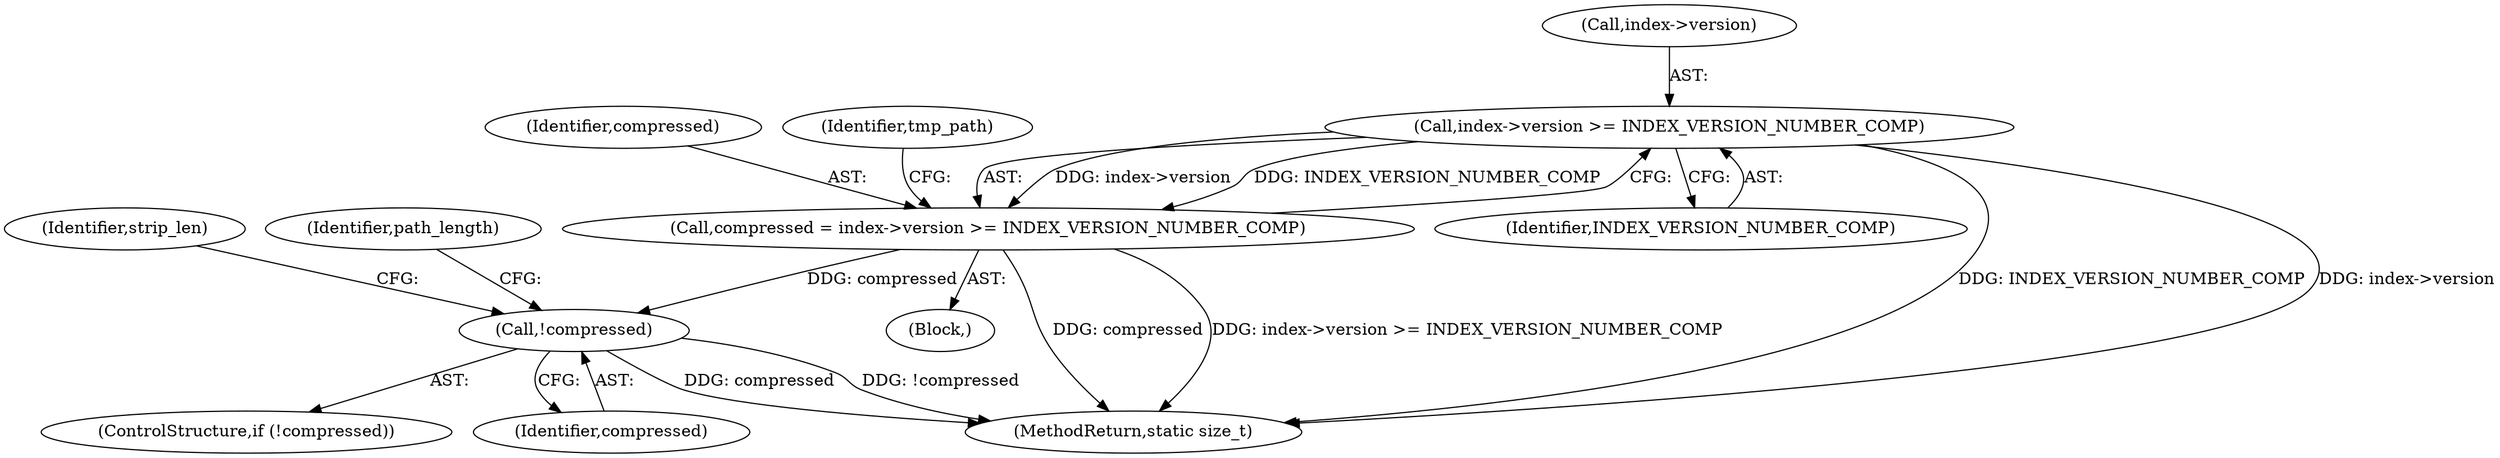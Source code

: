 digraph "0_libgit2_58a6fe94cb851f71214dbefac3f9bffee437d6fe_0@pointer" {
"1000119" [label="(Call,index->version >= INDEX_VERSION_NUMBER_COMP)"];
"1000117" [label="(Call,compressed = index->version >= INDEX_VERSION_NUMBER_COMP)"];
"1000293" [label="(Call,!compressed)"];
"1000118" [label="(Identifier,compressed)"];
"1000108" [label="(Block,)"];
"1000123" [label="(Identifier,INDEX_VERSION_NUMBER_COMP)"];
"1000346" [label="(Identifier,strip_len)"];
"1000292" [label="(ControlStructure,if (!compressed))"];
"1000447" [label="(MethodReturn,static size_t)"];
"1000297" [label="(Identifier,path_length)"];
"1000126" [label="(Identifier,tmp_path)"];
"1000293" [label="(Call,!compressed)"];
"1000119" [label="(Call,index->version >= INDEX_VERSION_NUMBER_COMP)"];
"1000120" [label="(Call,index->version)"];
"1000294" [label="(Identifier,compressed)"];
"1000117" [label="(Call,compressed = index->version >= INDEX_VERSION_NUMBER_COMP)"];
"1000119" -> "1000117"  [label="AST: "];
"1000119" -> "1000123"  [label="CFG: "];
"1000120" -> "1000119"  [label="AST: "];
"1000123" -> "1000119"  [label="AST: "];
"1000117" -> "1000119"  [label="CFG: "];
"1000119" -> "1000447"  [label="DDG: INDEX_VERSION_NUMBER_COMP"];
"1000119" -> "1000447"  [label="DDG: index->version"];
"1000119" -> "1000117"  [label="DDG: index->version"];
"1000119" -> "1000117"  [label="DDG: INDEX_VERSION_NUMBER_COMP"];
"1000117" -> "1000108"  [label="AST: "];
"1000118" -> "1000117"  [label="AST: "];
"1000126" -> "1000117"  [label="CFG: "];
"1000117" -> "1000447"  [label="DDG: compressed"];
"1000117" -> "1000447"  [label="DDG: index->version >= INDEX_VERSION_NUMBER_COMP"];
"1000117" -> "1000293"  [label="DDG: compressed"];
"1000293" -> "1000292"  [label="AST: "];
"1000293" -> "1000294"  [label="CFG: "];
"1000294" -> "1000293"  [label="AST: "];
"1000297" -> "1000293"  [label="CFG: "];
"1000346" -> "1000293"  [label="CFG: "];
"1000293" -> "1000447"  [label="DDG: compressed"];
"1000293" -> "1000447"  [label="DDG: !compressed"];
}
